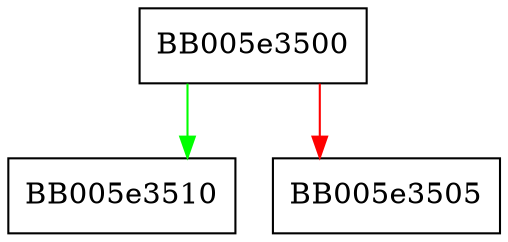 digraph OSSL_HTTP_REQ_CTX_get0_mem_bio {
  node [shape="box"];
  graph [splines=ortho];
  BB005e3500 -> BB005e3510 [color="green"];
  BB005e3500 -> BB005e3505 [color="red"];
}